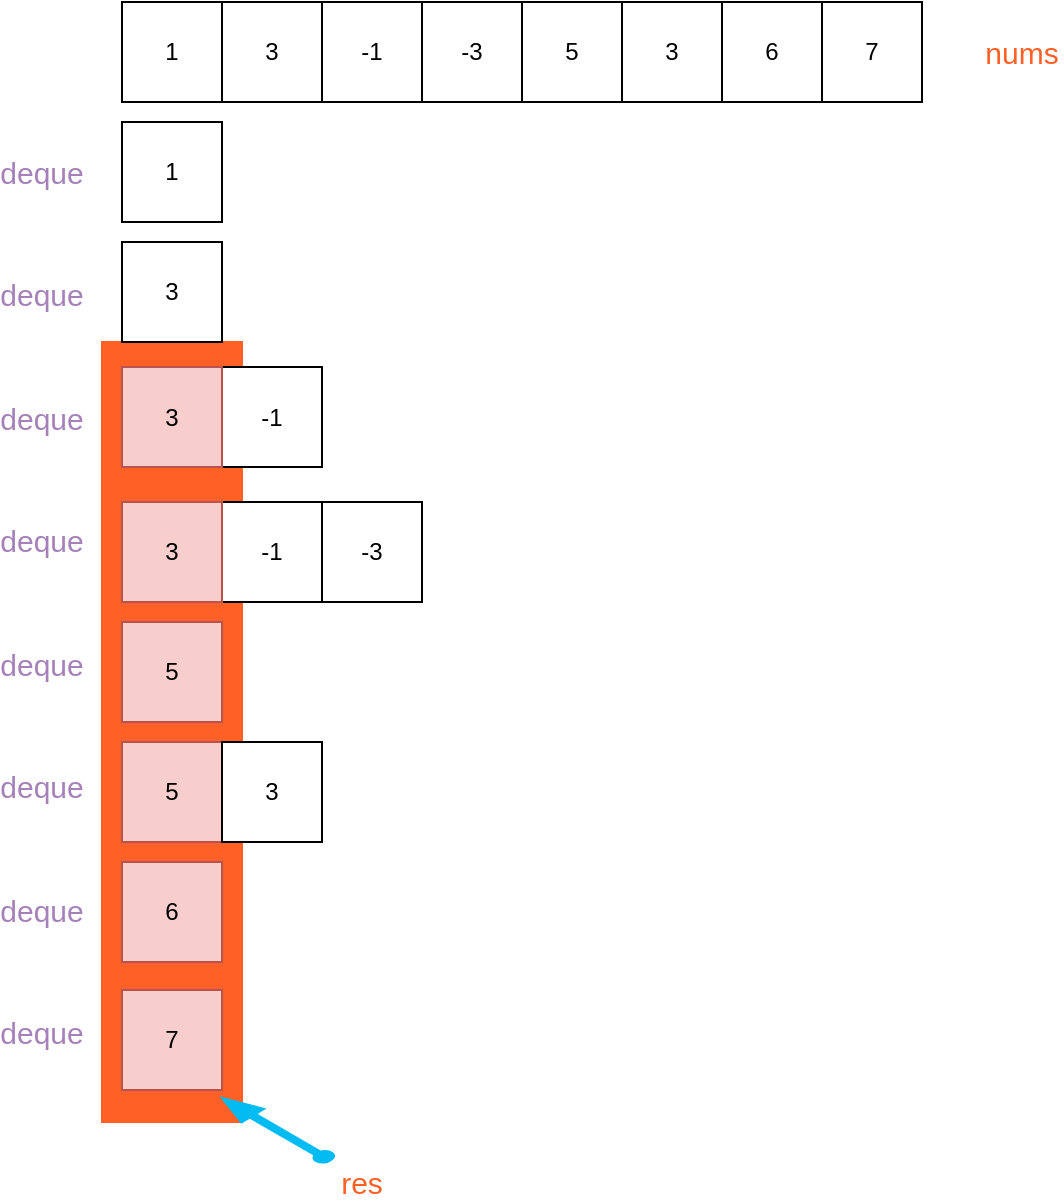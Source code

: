 <mxfile version="10.6.5" type="device"><diagram id="eWjeoaqTePDURmZ7jabo" name="第 1 页"><mxGraphModel dx="1224" dy="680" grid="1" gridSize="10" guides="1" tooltips="1" connect="1" arrows="1" fold="1" page="1" pageScale="1" pageWidth="827" pageHeight="1169" math="0" shadow="0"><root><mxCell id="0"/><mxCell id="1" parent="0"/><mxCell id="PPoTUpa85XZkJeAZCeuA-22" value="" style="rounded=0;whiteSpace=wrap;html=1;strokeColor=#FF6026;fillColor=#FF6026;" vertex="1" parent="1"><mxGeometry x="110" y="260" width="70" height="390" as="geometry"/></mxCell><mxCell id="PPoTUpa85XZkJeAZCeuA-1" value="1" style="rounded=0;whiteSpace=wrap;html=1;" vertex="1" parent="1"><mxGeometry x="120" y="90" width="50" height="50" as="geometry"/></mxCell><mxCell id="PPoTUpa85XZkJeAZCeuA-2" value="3" style="rounded=0;whiteSpace=wrap;html=1;" vertex="1" parent="1"><mxGeometry x="170" y="90" width="50" height="50" as="geometry"/></mxCell><mxCell id="PPoTUpa85XZkJeAZCeuA-3" value="-1" style="rounded=0;whiteSpace=wrap;html=1;" vertex="1" parent="1"><mxGeometry x="220" y="90" width="50" height="50" as="geometry"/></mxCell><mxCell id="PPoTUpa85XZkJeAZCeuA-5" value="-3" style="rounded=0;whiteSpace=wrap;html=1;" vertex="1" parent="1"><mxGeometry x="270" y="90" width="50" height="50" as="geometry"/></mxCell><mxCell id="PPoTUpa85XZkJeAZCeuA-6" value="5" style="rounded=0;whiteSpace=wrap;html=1;" vertex="1" parent="1"><mxGeometry x="320" y="90" width="50" height="50" as="geometry"/></mxCell><mxCell id="PPoTUpa85XZkJeAZCeuA-7" value="3" style="rounded=0;whiteSpace=wrap;html=1;" vertex="1" parent="1"><mxGeometry x="370" y="90" width="50" height="50" as="geometry"/></mxCell><mxCell id="PPoTUpa85XZkJeAZCeuA-8" value="6" style="rounded=0;whiteSpace=wrap;html=1;" vertex="1" parent="1"><mxGeometry x="420" y="90" width="50" height="50" as="geometry"/></mxCell><mxCell id="PPoTUpa85XZkJeAZCeuA-9" value="7" style="rounded=0;whiteSpace=wrap;html=1;" vertex="1" parent="1"><mxGeometry x="470" y="90" width="50" height="50" as="geometry"/></mxCell><mxCell id="PPoTUpa85XZkJeAZCeuA-10" value="1" style="rounded=0;whiteSpace=wrap;html=1;" vertex="1" parent="1"><mxGeometry x="120" y="150" width="50" height="50" as="geometry"/></mxCell><mxCell id="PPoTUpa85XZkJeAZCeuA-11" value="3" style="rounded=0;whiteSpace=wrap;html=1;" vertex="1" parent="1"><mxGeometry x="120" y="210" width="50" height="50" as="geometry"/></mxCell><mxCell id="PPoTUpa85XZkJeAZCeuA-12" value="-1" style="rounded=0;whiteSpace=wrap;html=1;" vertex="1" parent="1"><mxGeometry x="170" y="272.5" width="50" height="50" as="geometry"/></mxCell><mxCell id="PPoTUpa85XZkJeAZCeuA-13" value="3" style="rounded=0;whiteSpace=wrap;html=1;fillColor=#f8cecc;strokeColor=#b85450;" vertex="1" parent="1"><mxGeometry x="120" y="272.5" width="50" height="50" as="geometry"/></mxCell><mxCell id="PPoTUpa85XZkJeAZCeuA-14" value="-3" style="rounded=0;whiteSpace=wrap;html=1;" vertex="1" parent="1"><mxGeometry x="220" y="340" width="50" height="50" as="geometry"/></mxCell><mxCell id="PPoTUpa85XZkJeAZCeuA-15" value="-1" style="rounded=0;whiteSpace=wrap;html=1;" vertex="1" parent="1"><mxGeometry x="170" y="340" width="50" height="50" as="geometry"/></mxCell><mxCell id="PPoTUpa85XZkJeAZCeuA-16" value="3" style="rounded=0;whiteSpace=wrap;html=1;fillColor=#f8cecc;strokeColor=#b85450;" vertex="1" parent="1"><mxGeometry x="120" y="340" width="50" height="50" as="geometry"/></mxCell><mxCell id="PPoTUpa85XZkJeAZCeuA-17" value="5" style="rounded=0;whiteSpace=wrap;html=1;fillColor=#f8cecc;strokeColor=#b85450;" vertex="1" parent="1"><mxGeometry x="120" y="400" width="50" height="50" as="geometry"/></mxCell><mxCell id="PPoTUpa85XZkJeAZCeuA-18" value="6" style="rounded=0;whiteSpace=wrap;html=1;fillColor=#f8cecc;strokeColor=#b85450;" vertex="1" parent="1"><mxGeometry x="120" y="520" width="50" height="50" as="geometry"/></mxCell><mxCell id="PPoTUpa85XZkJeAZCeuA-19" value="7" style="rounded=0;whiteSpace=wrap;html=1;fillColor=#f8cecc;strokeColor=#b85450;" vertex="1" parent="1"><mxGeometry x="120" y="584" width="50" height="50" as="geometry"/></mxCell><mxCell id="PPoTUpa85XZkJeAZCeuA-20" value="5" style="rounded=0;whiteSpace=wrap;html=1;fillColor=#f8cecc;strokeColor=#b85450;" vertex="1" parent="1"><mxGeometry x="120" y="460" width="50" height="50" as="geometry"/></mxCell><mxCell id="PPoTUpa85XZkJeAZCeuA-21" value="3" style="rounded=0;whiteSpace=wrap;html=1;" vertex="1" parent="1"><mxGeometry x="170" y="460" width="50" height="50" as="geometry"/></mxCell><mxCell id="PPoTUpa85XZkJeAZCeuA-23" value="deque" style="text;html=1;strokeColor=none;fillColor=none;align=center;verticalAlign=middle;whiteSpace=wrap;rounded=0;fontColor=#A680B8;fontSize=15;" vertex="1" parent="1"><mxGeometry x="60" y="165" width="40" height="20" as="geometry"/></mxCell><mxCell id="PPoTUpa85XZkJeAZCeuA-25" value="deque" style="text;html=1;strokeColor=none;fillColor=none;align=center;verticalAlign=middle;whiteSpace=wrap;rounded=0;fontColor=#A680B8;fontSize=15;" vertex="1" parent="1"><mxGeometry x="60" y="226" width="40" height="20" as="geometry"/></mxCell><mxCell id="PPoTUpa85XZkJeAZCeuA-26" value="deque" style="text;html=1;strokeColor=none;fillColor=none;align=center;verticalAlign=middle;whiteSpace=wrap;rounded=0;fontColor=#A680B8;fontSize=15;" vertex="1" parent="1"><mxGeometry x="60" y="288" width="40" height="20" as="geometry"/></mxCell><mxCell id="PPoTUpa85XZkJeAZCeuA-27" value="deque" style="text;html=1;strokeColor=none;fillColor=none;align=center;verticalAlign=middle;whiteSpace=wrap;rounded=0;fontColor=#A680B8;fontSize=15;" vertex="1" parent="1"><mxGeometry x="60" y="349" width="40" height="20" as="geometry"/></mxCell><mxCell id="PPoTUpa85XZkJeAZCeuA-28" value="deque" style="text;html=1;strokeColor=none;fillColor=none;align=center;verticalAlign=middle;whiteSpace=wrap;rounded=0;fontColor=#A680B8;fontSize=15;" vertex="1" parent="1"><mxGeometry x="60" y="472" width="40" height="20" as="geometry"/></mxCell><mxCell id="PPoTUpa85XZkJeAZCeuA-29" value="deque" style="text;html=1;strokeColor=none;fillColor=none;align=center;verticalAlign=middle;whiteSpace=wrap;rounded=0;fontColor=#A680B8;fontSize=15;" vertex="1" parent="1"><mxGeometry x="60" y="411" width="40" height="20" as="geometry"/></mxCell><mxCell id="PPoTUpa85XZkJeAZCeuA-30" value="deque" style="text;html=1;strokeColor=none;fillColor=none;align=center;verticalAlign=middle;whiteSpace=wrap;rounded=0;fontColor=#A680B8;fontSize=15;" vertex="1" parent="1"><mxGeometry x="60" y="534" width="40" height="20" as="geometry"/></mxCell><mxCell id="PPoTUpa85XZkJeAZCeuA-31" value="deque" style="text;html=1;strokeColor=none;fillColor=none;align=center;verticalAlign=middle;whiteSpace=wrap;rounded=0;fontColor=#A680B8;fontSize=15;" vertex="1" parent="1"><mxGeometry x="60" y="595" width="40" height="20" as="geometry"/></mxCell><mxCell id="PPoTUpa85XZkJeAZCeuA-32" value="&lt;font color=&quot;#ff6026&quot;&gt;res&lt;/font&gt;" style="text;html=1;strokeColor=none;fillColor=none;align=center;verticalAlign=middle;whiteSpace=wrap;rounded=0;fontColor=#A680B8;fontSize=15;" vertex="1" parent="1"><mxGeometry x="220" y="670" width="40" height="20" as="geometry"/></mxCell><mxCell id="PPoTUpa85XZkJeAZCeuA-33" value="" style="verticalLabelPosition=bottom;html=1;verticalAlign=top;strokeWidth=1;align=center;outlineConnect=0;dashed=0;outlineConnect=0;shape=mxgraph.aws3d.arrowNW;fillColor=#00BCF2;aspect=fixed;fontSize=15;fontColor=#A680B8;strokeColor=#00BCF2;" vertex="1" parent="1"><mxGeometry x="170" y="638" width="56" height="32" as="geometry"/></mxCell><mxCell id="PPoTUpa85XZkJeAZCeuA-34" value="&lt;font color=&quot;#ff6026&quot;&gt;nums&lt;/font&gt;" style="text;html=1;strokeColor=none;fillColor=none;align=center;verticalAlign=middle;whiteSpace=wrap;rounded=0;fontColor=#A680B8;fontSize=15;" vertex="1" parent="1"><mxGeometry x="550" y="105" width="40" height="20" as="geometry"/></mxCell></root></mxGraphModel></diagram></mxfile>